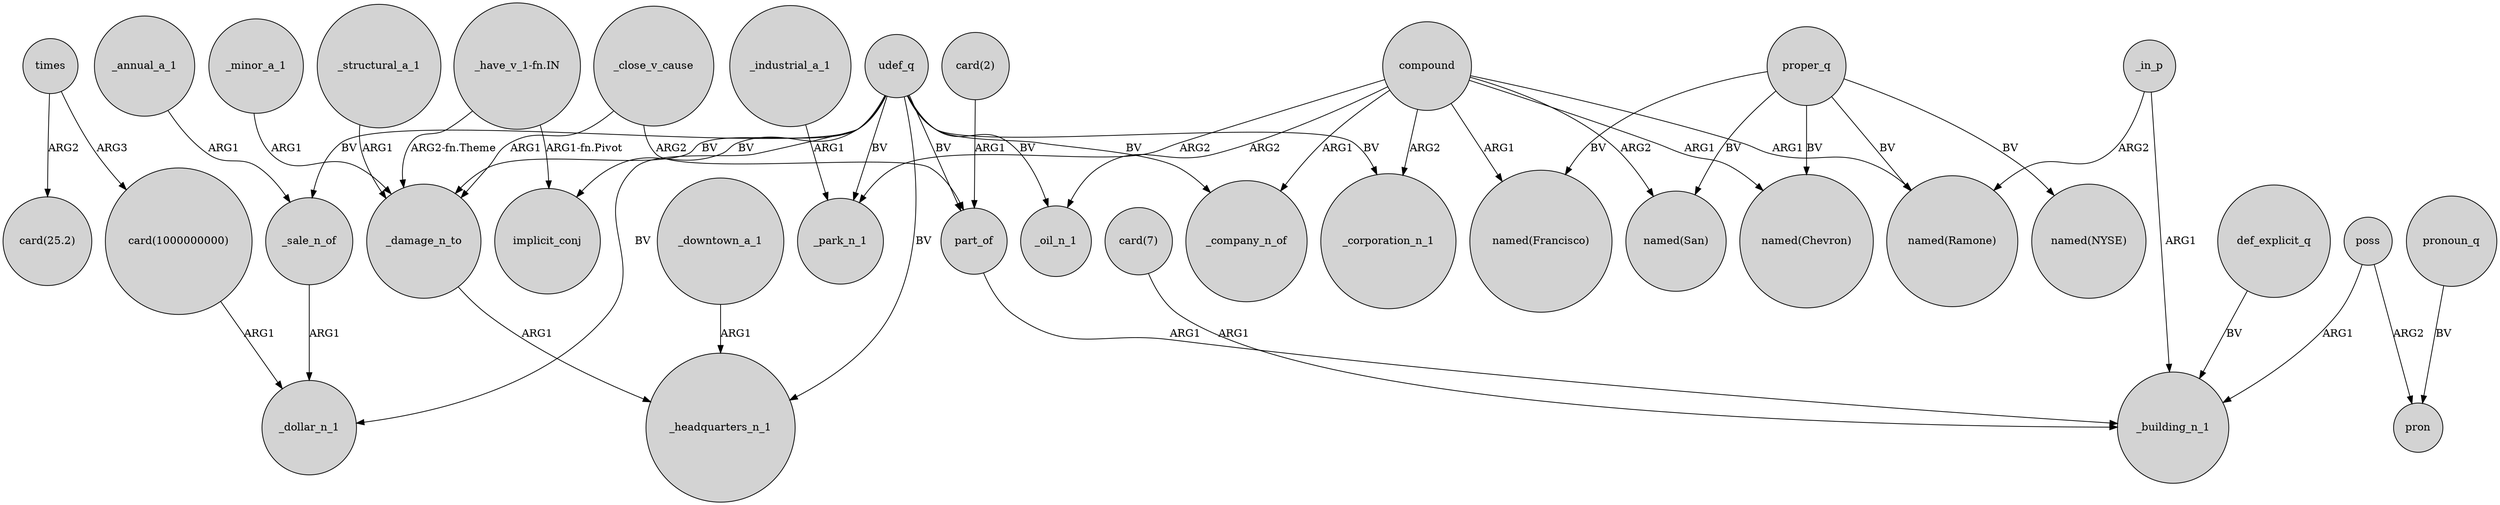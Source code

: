 digraph {
	node [shape=circle style=filled]
	_industrial_a_1 -> _park_n_1 [label=ARG1]
	_close_v_cause -> _damage_n_to [label=ARG1]
	udef_q -> _park_n_1 [label=BV]
	udef_q -> part_of [label=BV]
	_in_p -> _building_n_1 [label=ARG1]
	times -> "card(25.2)" [label=ARG2]
	poss -> pron [label=ARG2]
	proper_q -> "named(Francisco)" [label=BV]
	udef_q -> _headquarters_n_1 [label=BV]
	compound -> "named(San)" [label=ARG2]
	compound -> "named(Ramone)" [label=ARG1]
	poss -> _building_n_1 [label=ARG1]
	compound -> _corporation_n_1 [label=ARG2]
	"card(2)" -> part_of [label=ARG1]
	_close_v_cause -> part_of [label=ARG2]
	udef_q -> implicit_conj [label=BV]
	compound -> "named(Chevron)" [label=ARG1]
	compound -> _park_n_1 [label=ARG2]
	times -> "card(1000000000)" [label=ARG3]
	proper_q -> "named(Chevron)" [label=BV]
	proper_q -> "named(NYSE)" [label=BV]
	"card(7)" -> _building_n_1 [label=ARG1]
	_annual_a_1 -> _sale_n_of [label=ARG1]
	compound -> _oil_n_1 [label=ARG2]
	udef_q -> _corporation_n_1 [label=BV]
	compound -> _company_n_of [label=ARG1]
	pronoun_q -> pron [label=BV]
	proper_q -> "named(Ramone)" [label=BV]
	part_of -> _building_n_1 [label=ARG1]
	udef_q -> _damage_n_to [label=BV]
	"_have_v_1-fn.IN" -> implicit_conj [label="ARG1-fn.Pivot"]
	"_have_v_1-fn.IN" -> _damage_n_to [label="ARG2-fn.Theme"]
	compound -> "named(Francisco)" [label=ARG1]
	udef_q -> _oil_n_1 [label=BV]
	udef_q -> _sale_n_of [label=BV]
	_in_p -> "named(Ramone)" [label=ARG2]
	proper_q -> "named(San)" [label=BV]
	_structural_a_1 -> _damage_n_to [label=ARG1]
	_minor_a_1 -> _damage_n_to [label=ARG1]
	_downtown_a_1 -> _headquarters_n_1 [label=ARG1]
	udef_q -> _company_n_of [label=BV]
	"card(1000000000)" -> _dollar_n_1 [label=ARG1]
	_damage_n_to -> _headquarters_n_1 [label=ARG1]
	def_explicit_q -> _building_n_1 [label=BV]
	udef_q -> _dollar_n_1 [label=BV]
	_sale_n_of -> _dollar_n_1 [label=ARG1]
}
